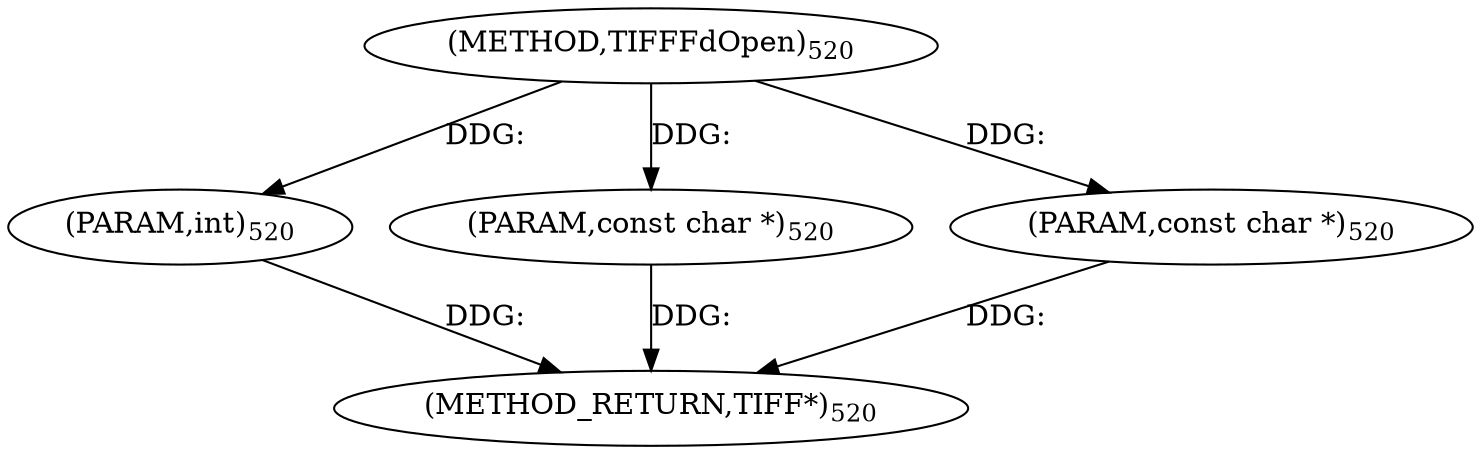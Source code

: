 digraph "TIFFFdOpen" {  
"9039" [label = <(METHOD,TIFFFdOpen)<SUB>520</SUB>> ]
"9043" [label = <(METHOD_RETURN,TIFF*)<SUB>520</SUB>> ]
"9040" [label = <(PARAM,int)<SUB>520</SUB>> ]
"9041" [label = <(PARAM,const char *)<SUB>520</SUB>> ]
"9042" [label = <(PARAM,const char *)<SUB>520</SUB>> ]
  "9040" -> "9043"  [ label = "DDG: "] 
  "9041" -> "9043"  [ label = "DDG: "] 
  "9042" -> "9043"  [ label = "DDG: "] 
  "9039" -> "9040"  [ label = "DDG: "] 
  "9039" -> "9041"  [ label = "DDG: "] 
  "9039" -> "9042"  [ label = "DDG: "] 
}
